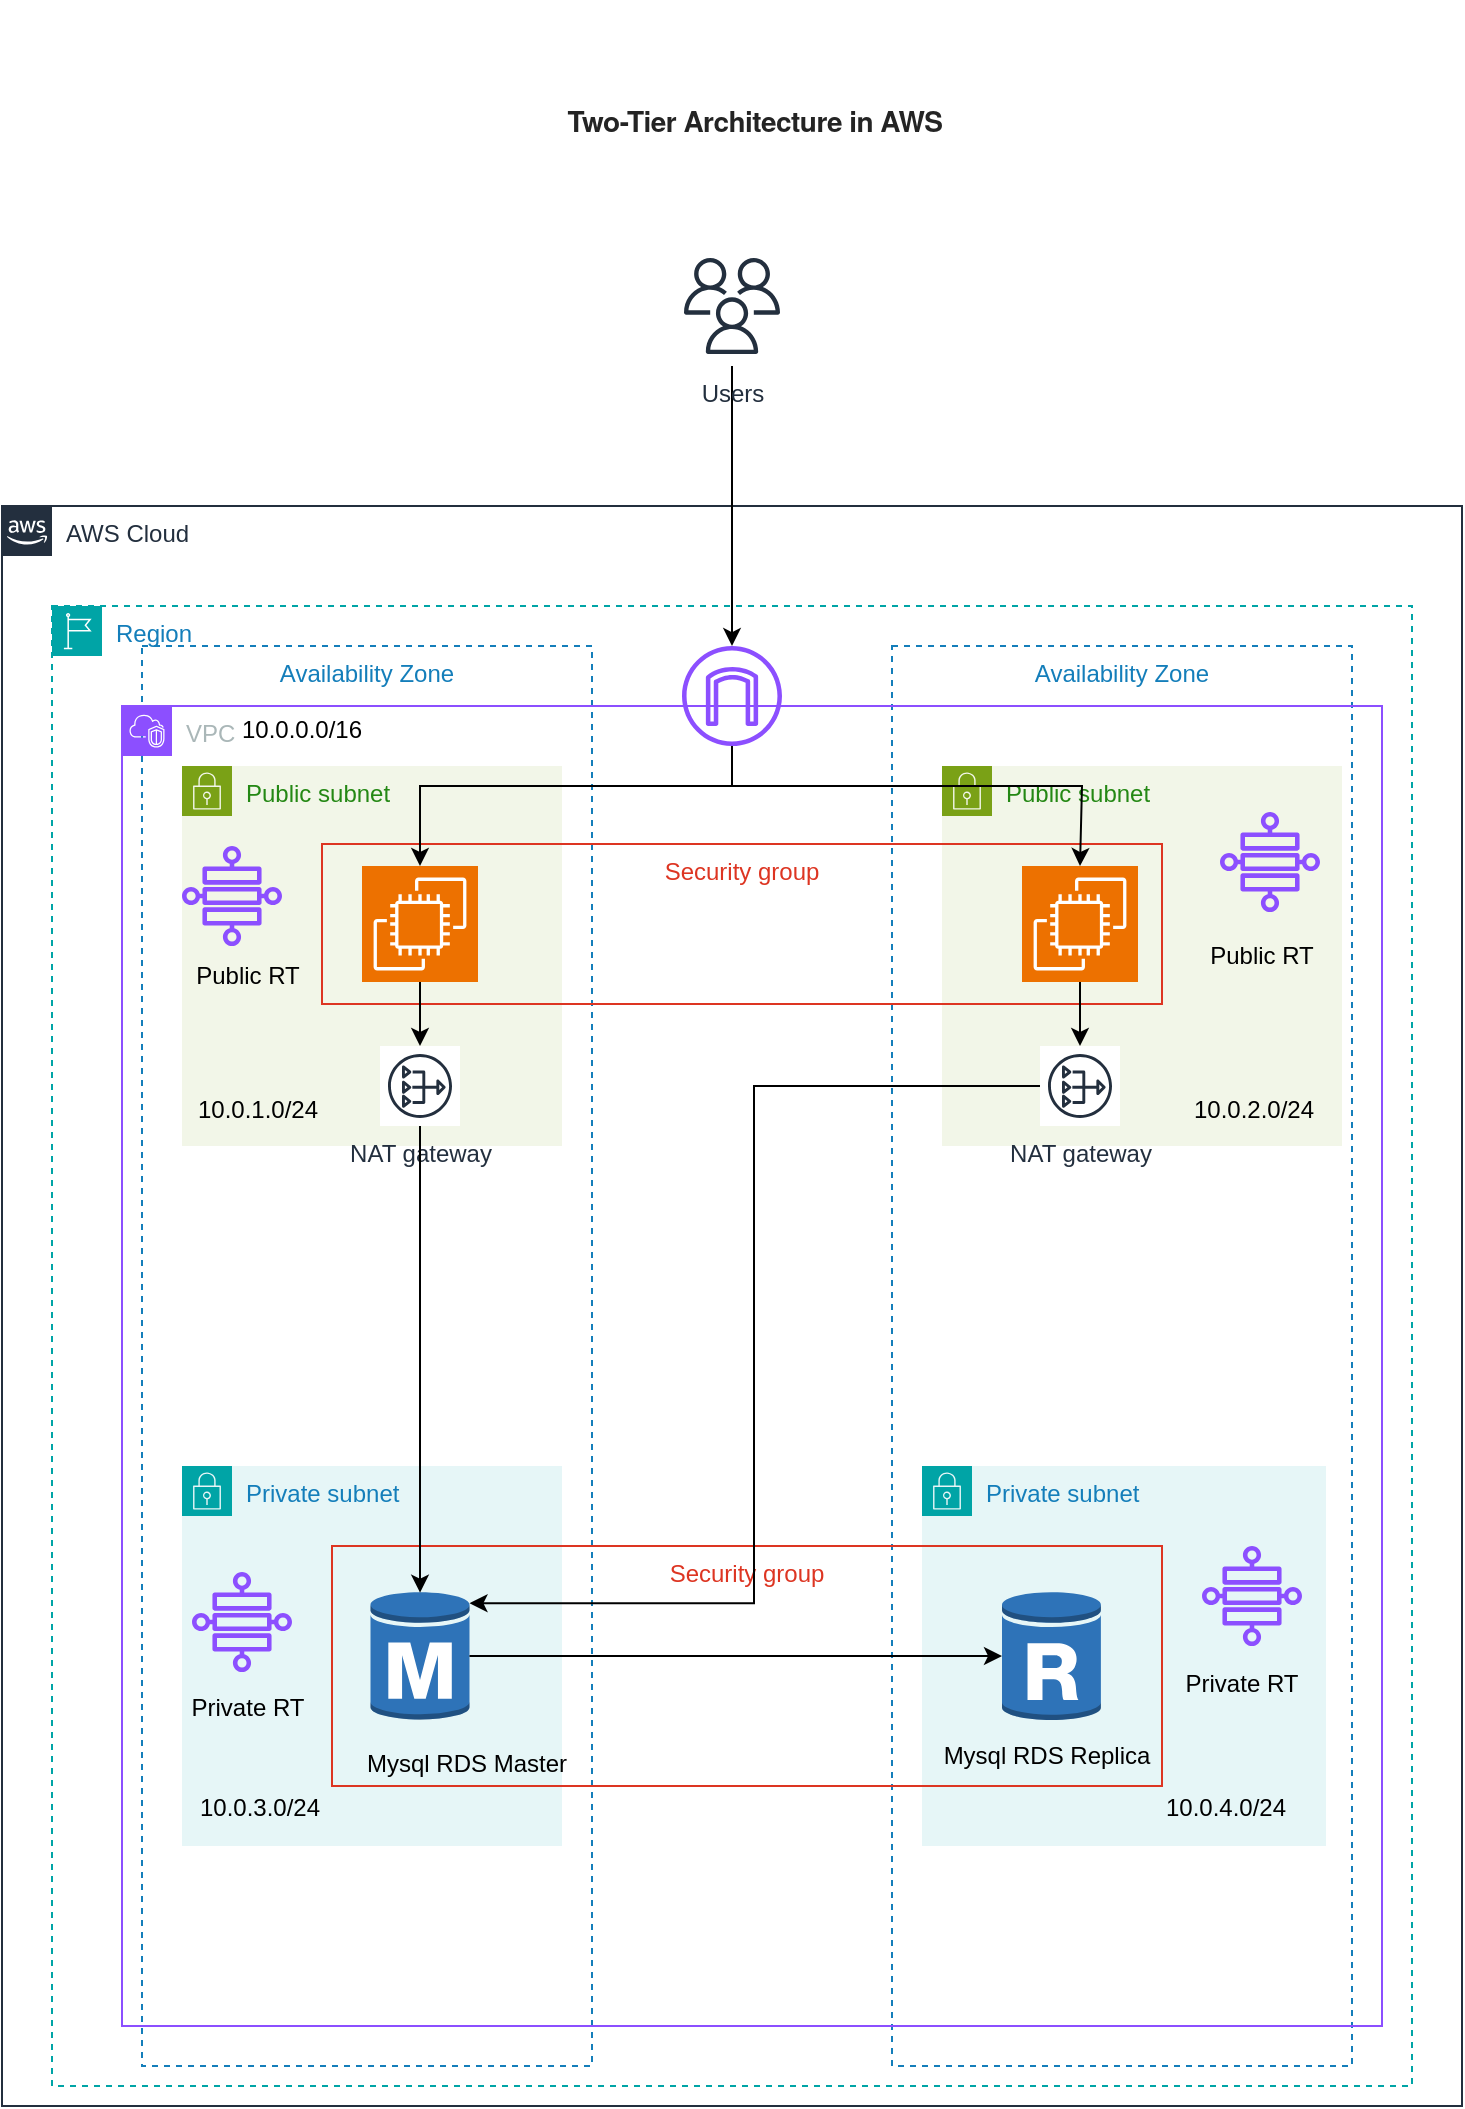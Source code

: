 <mxfile version="27.1.1">
  <diagram name="Page-1" id="qLuCCpbJN-aaw5hV-l8X">
    <mxGraphModel dx="1325" dy="1850" grid="0" gridSize="10" guides="1" tooltips="1" connect="1" arrows="1" fold="1" page="1" pageScale="1" pageWidth="850" pageHeight="1100" math="0" shadow="0">
      <root>
        <mxCell id="0" />
        <mxCell id="1" parent="0" />
        <mxCell id="K1gE3kfEb24jbkrRVwB1-1" value="AWS Cloud" style="points=[[0,0],[0.25,0],[0.5,0],[0.75,0],[1,0],[1,0.25],[1,0.5],[1,0.75],[1,1],[0.75,1],[0.5,1],[0.25,1],[0,1],[0,0.75],[0,0.5],[0,0.25]];outlineConnect=0;gradientColor=none;html=1;whiteSpace=wrap;fontSize=12;fontStyle=0;container=1;pointerEvents=0;collapsible=0;recursiveResize=0;shape=mxgraph.aws4.group;grIcon=mxgraph.aws4.group_aws_cloud_alt;strokeColor=#232F3E;fillColor=none;verticalAlign=top;align=left;spacingLeft=30;fontColor=#232F3E;dashed=0;" vertex="1" parent="1">
          <mxGeometry x="70" y="-820" width="730" height="800" as="geometry" />
        </mxCell>
        <mxCell id="K1gE3kfEb24jbkrRVwB1-2" value="Region" style="points=[[0,0],[0.25,0],[0.5,0],[0.75,0],[1,0],[1,0.25],[1,0.5],[1,0.75],[1,1],[0.75,1],[0.5,1],[0.25,1],[0,1],[0,0.75],[0,0.5],[0,0.25]];outlineConnect=0;gradientColor=none;html=1;whiteSpace=wrap;fontSize=12;fontStyle=0;container=1;pointerEvents=0;collapsible=0;recursiveResize=0;shape=mxgraph.aws4.group;grIcon=mxgraph.aws4.group_region;strokeColor=#00A4A6;fillColor=none;verticalAlign=top;align=left;spacingLeft=30;fontColor=#147EBA;dashed=1;" vertex="1" parent="K1gE3kfEb24jbkrRVwB1-1">
          <mxGeometry x="25" y="50" width="680" height="740" as="geometry" />
        </mxCell>
        <mxCell id="K1gE3kfEb24jbkrRVwB1-5" value="Availability Zone" style="fillColor=none;strokeColor=#147EBA;dashed=1;verticalAlign=top;fontStyle=0;fontColor=#147EBA;whiteSpace=wrap;html=1;" vertex="1" parent="K1gE3kfEb24jbkrRVwB1-2">
          <mxGeometry x="45" y="20" width="225" height="710" as="geometry" />
        </mxCell>
        <mxCell id="K1gE3kfEb24jbkrRVwB1-6" value="Availability Zone" style="fillColor=none;strokeColor=#147EBA;dashed=1;verticalAlign=top;fontStyle=0;fontColor=#147EBA;whiteSpace=wrap;html=1;" vertex="1" parent="K1gE3kfEb24jbkrRVwB1-2">
          <mxGeometry x="420" y="20" width="230" height="710" as="geometry" />
        </mxCell>
        <mxCell id="K1gE3kfEb24jbkrRVwB1-7" value="VPC" style="points=[[0,0],[0.25,0],[0.5,0],[0.75,0],[1,0],[1,0.25],[1,0.5],[1,0.75],[1,1],[0.75,1],[0.5,1],[0.25,1],[0,1],[0,0.75],[0,0.5],[0,0.25]];outlineConnect=0;gradientColor=none;html=1;whiteSpace=wrap;fontSize=12;fontStyle=0;container=1;pointerEvents=0;collapsible=0;recursiveResize=0;shape=mxgraph.aws4.group;grIcon=mxgraph.aws4.group_vpc2;strokeColor=#8C4FFF;fillColor=none;verticalAlign=top;align=left;spacingLeft=30;fontColor=#AAB7B8;dashed=0;" vertex="1" parent="K1gE3kfEb24jbkrRVwB1-2">
          <mxGeometry x="35" y="50" width="630" height="660" as="geometry" />
        </mxCell>
        <mxCell id="K1gE3kfEb24jbkrRVwB1-8" value="Public subnet" style="points=[[0,0],[0.25,0],[0.5,0],[0.75,0],[1,0],[1,0.25],[1,0.5],[1,0.75],[1,1],[0.75,1],[0.5,1],[0.25,1],[0,1],[0,0.75],[0,0.5],[0,0.25]];outlineConnect=0;gradientColor=none;html=1;whiteSpace=wrap;fontSize=12;fontStyle=0;container=1;pointerEvents=0;collapsible=0;recursiveResize=0;shape=mxgraph.aws4.group;grIcon=mxgraph.aws4.group_security_group;grStroke=0;strokeColor=#7AA116;fillColor=#F2F6E8;verticalAlign=top;align=left;spacingLeft=30;fontColor=#248814;dashed=0;" vertex="1" parent="K1gE3kfEb24jbkrRVwB1-7">
          <mxGeometry x="30" y="30" width="190" height="190" as="geometry" />
        </mxCell>
        <mxCell id="K1gE3kfEb24jbkrRVwB1-20" value="NAT gateway" style="sketch=0;outlineConnect=0;fontColor=#232F3E;gradientColor=none;strokeColor=#232F3E;fillColor=#ffffff;dashed=0;verticalLabelPosition=bottom;verticalAlign=top;align=center;html=1;fontSize=12;fontStyle=0;aspect=fixed;shape=mxgraph.aws4.resourceIcon;resIcon=mxgraph.aws4.nat_gateway;" vertex="1" parent="K1gE3kfEb24jbkrRVwB1-8">
          <mxGeometry x="99" y="140" width="40" height="40" as="geometry" />
        </mxCell>
        <mxCell id="K1gE3kfEb24jbkrRVwB1-23" value="" style="sketch=0;outlineConnect=0;fontColor=#232F3E;gradientColor=none;fillColor=#8C4FFF;strokeColor=none;dashed=0;verticalLabelPosition=bottom;verticalAlign=top;align=center;html=1;fontSize=12;fontStyle=0;aspect=fixed;pointerEvents=1;shape=mxgraph.aws4.cloud_wan_transit_gateway_route_table_attachment;" vertex="1" parent="K1gE3kfEb24jbkrRVwB1-8">
          <mxGeometry y="40" width="50" height="50" as="geometry" />
        </mxCell>
        <mxCell id="K1gE3kfEb24jbkrRVwB1-50" value="Public RT" style="text;html=1;align=center;verticalAlign=middle;whiteSpace=wrap;rounded=0;" vertex="1" parent="K1gE3kfEb24jbkrRVwB1-8">
          <mxGeometry x="3" y="90" width="60" height="30" as="geometry" />
        </mxCell>
        <mxCell id="K1gE3kfEb24jbkrRVwB1-52" value="10.0.1.0/24" style="text;html=1;align=center;verticalAlign=middle;whiteSpace=wrap;rounded=0;" vertex="1" parent="K1gE3kfEb24jbkrRVwB1-8">
          <mxGeometry x="8" y="157" width="60" height="30" as="geometry" />
        </mxCell>
        <mxCell id="K1gE3kfEb24jbkrRVwB1-9" value="Public subnet" style="points=[[0,0],[0.25,0],[0.5,0],[0.75,0],[1,0],[1,0.25],[1,0.5],[1,0.75],[1,1],[0.75,1],[0.5,1],[0.25,1],[0,1],[0,0.75],[0,0.5],[0,0.25]];outlineConnect=0;gradientColor=none;html=1;whiteSpace=wrap;fontSize=12;fontStyle=0;container=1;pointerEvents=0;collapsible=0;recursiveResize=0;shape=mxgraph.aws4.group;grIcon=mxgraph.aws4.group_security_group;grStroke=0;strokeColor=#7AA116;fillColor=#F2F6E8;verticalAlign=top;align=left;spacingLeft=30;fontColor=#248814;dashed=0;" vertex="1" parent="K1gE3kfEb24jbkrRVwB1-7">
          <mxGeometry x="410" y="30" width="200" height="190" as="geometry" />
        </mxCell>
        <mxCell id="K1gE3kfEb24jbkrRVwB1-24" value="" style="sketch=0;outlineConnect=0;fontColor=#232F3E;gradientColor=none;fillColor=#8C4FFF;strokeColor=none;dashed=0;verticalLabelPosition=bottom;verticalAlign=top;align=center;html=1;fontSize=12;fontStyle=0;aspect=fixed;pointerEvents=1;shape=mxgraph.aws4.cloud_wan_transit_gateway_route_table_attachment;" vertex="1" parent="K1gE3kfEb24jbkrRVwB1-9">
          <mxGeometry x="139" y="23" width="50" height="50" as="geometry" />
        </mxCell>
        <mxCell id="K1gE3kfEb24jbkrRVwB1-51" value="Public RT" style="text;html=1;align=center;verticalAlign=middle;whiteSpace=wrap;rounded=0;" vertex="1" parent="K1gE3kfEb24jbkrRVwB1-9">
          <mxGeometry x="130" y="80" width="60" height="30" as="geometry" />
        </mxCell>
        <mxCell id="K1gE3kfEb24jbkrRVwB1-53" value="10.0.2.0/24" style="text;html=1;align=center;verticalAlign=middle;whiteSpace=wrap;rounded=0;" vertex="1" parent="K1gE3kfEb24jbkrRVwB1-9">
          <mxGeometry x="126" y="157" width="60" height="30" as="geometry" />
        </mxCell>
        <mxCell id="K1gE3kfEb24jbkrRVwB1-10" value="Private subnet" style="points=[[0,0],[0.25,0],[0.5,0],[0.75,0],[1,0],[1,0.25],[1,0.5],[1,0.75],[1,1],[0.75,1],[0.5,1],[0.25,1],[0,1],[0,0.75],[0,0.5],[0,0.25]];outlineConnect=0;gradientColor=none;html=1;whiteSpace=wrap;fontSize=12;fontStyle=0;container=1;pointerEvents=0;collapsible=0;recursiveResize=0;shape=mxgraph.aws4.group;grIcon=mxgraph.aws4.group_security_group;grStroke=0;strokeColor=#00A4A6;fillColor=#E6F6F7;verticalAlign=top;align=left;spacingLeft=30;fontColor=#147EBA;dashed=0;" vertex="1" parent="K1gE3kfEb24jbkrRVwB1-7">
          <mxGeometry x="30" y="380" width="190" height="190" as="geometry" />
        </mxCell>
        <mxCell id="K1gE3kfEb24jbkrRVwB1-56" value="Private RT" style="text;html=1;align=center;verticalAlign=middle;whiteSpace=wrap;rounded=0;" vertex="1" parent="K1gE3kfEb24jbkrRVwB1-10">
          <mxGeometry x="3" y="106" width="60" height="30" as="geometry" />
        </mxCell>
        <mxCell id="K1gE3kfEb24jbkrRVwB1-11" value="Private subnet" style="points=[[0,0],[0.25,0],[0.5,0],[0.75,0],[1,0],[1,0.25],[1,0.5],[1,0.75],[1,1],[0.75,1],[0.5,1],[0.25,1],[0,1],[0,0.75],[0,0.5],[0,0.25]];outlineConnect=0;gradientColor=none;html=1;whiteSpace=wrap;fontSize=12;fontStyle=0;container=1;pointerEvents=0;collapsible=0;recursiveResize=0;shape=mxgraph.aws4.group;grIcon=mxgraph.aws4.group_security_group;grStroke=0;strokeColor=#00A4A6;fillColor=#E6F6F7;verticalAlign=top;align=left;spacingLeft=30;fontColor=#147EBA;dashed=0;" vertex="1" parent="K1gE3kfEb24jbkrRVwB1-7">
          <mxGeometry x="400" y="380" width="202" height="190" as="geometry" />
        </mxCell>
        <mxCell id="K1gE3kfEb24jbkrRVwB1-26" value="" style="sketch=0;outlineConnect=0;fontColor=#232F3E;gradientColor=none;fillColor=#8C4FFF;strokeColor=none;dashed=0;verticalLabelPosition=bottom;verticalAlign=top;align=center;html=1;fontSize=12;fontStyle=0;aspect=fixed;pointerEvents=1;shape=mxgraph.aws4.cloud_wan_transit_gateway_route_table_attachment;" vertex="1" parent="K1gE3kfEb24jbkrRVwB1-11">
          <mxGeometry x="140" y="40" width="50" height="50" as="geometry" />
        </mxCell>
        <mxCell id="K1gE3kfEb24jbkrRVwB1-55" value="10.0.4.0/24" style="text;html=1;align=center;verticalAlign=middle;whiteSpace=wrap;rounded=0;" vertex="1" parent="K1gE3kfEb24jbkrRVwB1-11">
          <mxGeometry x="122" y="156" width="60" height="30" as="geometry" />
        </mxCell>
        <mxCell id="K1gE3kfEb24jbkrRVwB1-12" value="" style="sketch=0;outlineConnect=0;fontColor=#232F3E;gradientColor=none;fillColor=#8C4FFF;strokeColor=none;dashed=0;verticalLabelPosition=bottom;verticalAlign=top;align=center;html=1;fontSize=12;fontStyle=0;aspect=fixed;pointerEvents=1;shape=mxgraph.aws4.internet_gateway;" vertex="1" parent="K1gE3kfEb24jbkrRVwB1-7">
          <mxGeometry x="280" y="-30" width="50" height="50" as="geometry" />
        </mxCell>
        <mxCell id="K1gE3kfEb24jbkrRVwB1-28" value="Security group" style="fillColor=none;strokeColor=#DD3522;verticalAlign=top;fontStyle=0;fontColor=#DD3522;whiteSpace=wrap;html=1;" vertex="1" parent="K1gE3kfEb24jbkrRVwB1-7">
          <mxGeometry x="100" y="69" width="420" height="80" as="geometry" />
        </mxCell>
        <mxCell id="K1gE3kfEb24jbkrRVwB1-39" style="edgeStyle=orthogonalEdgeStyle;rounded=0;orthogonalLoop=1;jettySize=auto;html=1;" edge="1" parent="K1gE3kfEb24jbkrRVwB1-7" source="K1gE3kfEb24jbkrRVwB1-29" target="K1gE3kfEb24jbkrRVwB1-20">
          <mxGeometry relative="1" as="geometry" />
        </mxCell>
        <mxCell id="K1gE3kfEb24jbkrRVwB1-29" value="" style="sketch=0;points=[[0,0,0],[0.25,0,0],[0.5,0,0],[0.75,0,0],[1,0,0],[0,1,0],[0.25,1,0],[0.5,1,0],[0.75,1,0],[1,1,0],[0,0.25,0],[0,0.5,0],[0,0.75,0],[1,0.25,0],[1,0.5,0],[1,0.75,0]];outlineConnect=0;fontColor=#232F3E;fillColor=#ED7100;strokeColor=#ffffff;dashed=0;verticalLabelPosition=bottom;verticalAlign=top;align=center;html=1;fontSize=12;fontStyle=0;aspect=fixed;shape=mxgraph.aws4.resourceIcon;resIcon=mxgraph.aws4.ec2;" vertex="1" parent="K1gE3kfEb24jbkrRVwB1-7">
          <mxGeometry x="120" y="80" width="58" height="58" as="geometry" />
        </mxCell>
        <mxCell id="K1gE3kfEb24jbkrRVwB1-31" value="" style="sketch=0;points=[[0,0,0],[0.25,0,0],[0.5,0,0],[0.75,0,0],[1,0,0],[0,1,0],[0.25,1,0],[0.5,1,0],[0.75,1,0],[1,1,0],[0,0.25,0],[0,0.5,0],[0,0.75,0],[1,0.25,0],[1,0.5,0],[1,0.75,0]];outlineConnect=0;fontColor=#232F3E;fillColor=#ED7100;strokeColor=#ffffff;dashed=0;verticalLabelPosition=bottom;verticalAlign=top;align=center;html=1;fontSize=12;fontStyle=0;aspect=fixed;shape=mxgraph.aws4.resourceIcon;resIcon=mxgraph.aws4.ec2;" vertex="1" parent="K1gE3kfEb24jbkrRVwB1-7">
          <mxGeometry x="450" y="80" width="58" height="58" as="geometry" />
        </mxCell>
        <mxCell id="K1gE3kfEb24jbkrRVwB1-35" style="edgeStyle=orthogonalEdgeStyle;rounded=0;orthogonalLoop=1;jettySize=auto;html=1;entryX=0.5;entryY=0;entryDx=0;entryDy=0;entryPerimeter=0;" edge="1" parent="K1gE3kfEb24jbkrRVwB1-7" source="K1gE3kfEb24jbkrRVwB1-12" target="K1gE3kfEb24jbkrRVwB1-29">
          <mxGeometry relative="1" as="geometry">
            <Array as="points">
              <mxPoint x="305" y="40" />
              <mxPoint x="149" y="40" />
            </Array>
          </mxGeometry>
        </mxCell>
        <mxCell id="K1gE3kfEb24jbkrRVwB1-27" value="Security group" style="fillColor=none;strokeColor=#DD3522;verticalAlign=top;fontStyle=0;fontColor=#DD3522;whiteSpace=wrap;html=1;" vertex="1" parent="K1gE3kfEb24jbkrRVwB1-7">
          <mxGeometry x="105" y="420" width="415" height="120" as="geometry" />
        </mxCell>
        <mxCell id="K1gE3kfEb24jbkrRVwB1-18" value="" style="outlineConnect=0;dashed=0;verticalLabelPosition=bottom;verticalAlign=top;align=center;html=1;shape=mxgraph.aws3.rds_db_instance;fillColor=#2E73B8;gradientColor=none;" vertex="1" parent="K1gE3kfEb24jbkrRVwB1-7">
          <mxGeometry x="124.25" y="442" width="49.5" height="66" as="geometry" />
        </mxCell>
        <mxCell id="K1gE3kfEb24jbkrRVwB1-41" style="edgeStyle=orthogonalEdgeStyle;rounded=0;orthogonalLoop=1;jettySize=auto;html=1;entryX=0.5;entryY=0.02;entryDx=0;entryDy=0;entryPerimeter=0;" edge="1" parent="K1gE3kfEb24jbkrRVwB1-7" source="K1gE3kfEb24jbkrRVwB1-20" target="K1gE3kfEb24jbkrRVwB1-18">
          <mxGeometry relative="1" as="geometry" />
        </mxCell>
        <mxCell id="K1gE3kfEb24jbkrRVwB1-49" value="10.0.0.0/16" style="text;html=1;align=center;verticalAlign=middle;whiteSpace=wrap;rounded=0;" vertex="1" parent="K1gE3kfEb24jbkrRVwB1-7">
          <mxGeometry x="60" y="-3" width="60" height="30" as="geometry" />
        </mxCell>
        <mxCell id="K1gE3kfEb24jbkrRVwB1-59" value="Mysql RDS Master" style="text;html=1;align=center;verticalAlign=middle;whiteSpace=wrap;rounded=0;" vertex="1" parent="K1gE3kfEb24jbkrRVwB1-7">
          <mxGeometry x="119" y="514" width="107" height="30" as="geometry" />
        </mxCell>
        <mxCell id="K1gE3kfEb24jbkrRVwB1-60" value="Mysql RDS Replica" style="text;html=1;align=center;verticalAlign=middle;whiteSpace=wrap;rounded=0;" vertex="1" parent="K1gE3kfEb24jbkrRVwB1-7">
          <mxGeometry x="408" y="510" width="109" height="30" as="geometry" />
        </mxCell>
        <mxCell id="K1gE3kfEb24jbkrRVwB1-19" value="" style="outlineConnect=0;dashed=0;verticalLabelPosition=bottom;verticalAlign=top;align=center;html=1;shape=mxgraph.aws3.rds_db_instance_read_replica;fillColor=#2E73B8;gradientColor=none;" vertex="1" parent="K1gE3kfEb24jbkrRVwB1-2">
          <mxGeometry x="475" y="492" width="49.5" height="66" as="geometry" />
        </mxCell>
        <mxCell id="K1gE3kfEb24jbkrRVwB1-21" value="NAT gateway" style="sketch=0;outlineConnect=0;fontColor=#232F3E;gradientColor=none;strokeColor=#232F3E;fillColor=#ffffff;dashed=0;verticalLabelPosition=bottom;verticalAlign=top;align=center;html=1;fontSize=12;fontStyle=0;aspect=fixed;shape=mxgraph.aws4.resourceIcon;resIcon=mxgraph.aws4.nat_gateway;" vertex="1" parent="K1gE3kfEb24jbkrRVwB1-2">
          <mxGeometry x="494" y="220" width="40" height="40" as="geometry" />
        </mxCell>
        <mxCell id="K1gE3kfEb24jbkrRVwB1-38" style="edgeStyle=orthogonalEdgeStyle;rounded=0;orthogonalLoop=1;jettySize=auto;html=1;" edge="1" parent="K1gE3kfEb24jbkrRVwB1-2" source="K1gE3kfEb24jbkrRVwB1-31" target="K1gE3kfEb24jbkrRVwB1-21">
          <mxGeometry relative="1" as="geometry" />
        </mxCell>
        <mxCell id="K1gE3kfEb24jbkrRVwB1-45" style="edgeStyle=orthogonalEdgeStyle;rounded=0;orthogonalLoop=1;jettySize=auto;html=1;entryX=1;entryY=0.1;entryDx=0;entryDy=0;entryPerimeter=0;" edge="1" parent="K1gE3kfEb24jbkrRVwB1-2" source="K1gE3kfEb24jbkrRVwB1-21" target="K1gE3kfEb24jbkrRVwB1-18">
          <mxGeometry relative="1" as="geometry">
            <Array as="points">
              <mxPoint x="351" y="240" />
              <mxPoint x="351" y="499" />
            </Array>
          </mxGeometry>
        </mxCell>
        <mxCell id="K1gE3kfEb24jbkrRVwB1-46" style="edgeStyle=orthogonalEdgeStyle;rounded=0;orthogonalLoop=1;jettySize=auto;html=1;" edge="1" parent="K1gE3kfEb24jbkrRVwB1-2" source="K1gE3kfEb24jbkrRVwB1-18" target="K1gE3kfEb24jbkrRVwB1-19">
          <mxGeometry relative="1" as="geometry" />
        </mxCell>
        <mxCell id="K1gE3kfEb24jbkrRVwB1-25" value="" style="sketch=0;outlineConnect=0;fontColor=#232F3E;gradientColor=none;fillColor=#8C4FFF;strokeColor=none;dashed=0;verticalLabelPosition=bottom;verticalAlign=top;align=center;html=1;fontSize=12;fontStyle=0;aspect=fixed;pointerEvents=1;shape=mxgraph.aws4.cloud_wan_transit_gateway_route_table_attachment;" vertex="1" parent="K1gE3kfEb24jbkrRVwB1-2">
          <mxGeometry x="70" y="483" width="50" height="50" as="geometry" />
        </mxCell>
        <mxCell id="K1gE3kfEb24jbkrRVwB1-54" value="10.0.3.0/24" style="text;html=1;align=center;verticalAlign=middle;whiteSpace=wrap;rounded=0;" vertex="1" parent="K1gE3kfEb24jbkrRVwB1-2">
          <mxGeometry x="74" y="586" width="60" height="30" as="geometry" />
        </mxCell>
        <mxCell id="K1gE3kfEb24jbkrRVwB1-57" value="Private RT" style="text;html=1;align=center;verticalAlign=middle;whiteSpace=wrap;rounded=0;" vertex="1" parent="K1gE3kfEb24jbkrRVwB1-2">
          <mxGeometry x="565" y="524" width="60" height="30" as="geometry" />
        </mxCell>
        <mxCell id="K1gE3kfEb24jbkrRVwB1-34" style="edgeStyle=orthogonalEdgeStyle;rounded=0;orthogonalLoop=1;jettySize=auto;html=1;" edge="1" parent="1" source="K1gE3kfEb24jbkrRVwB1-32" target="K1gE3kfEb24jbkrRVwB1-12">
          <mxGeometry relative="1" as="geometry" />
        </mxCell>
        <mxCell id="K1gE3kfEb24jbkrRVwB1-32" value="Users" style="sketch=0;outlineConnect=0;fontColor=#232F3E;gradientColor=none;strokeColor=#232F3E;fillColor=#ffffff;dashed=0;verticalLabelPosition=bottom;verticalAlign=top;align=center;html=1;fontSize=12;fontStyle=0;aspect=fixed;shape=mxgraph.aws4.resourceIcon;resIcon=mxgraph.aws4.users;" vertex="1" parent="1">
          <mxGeometry x="405" y="-950" width="60" height="60" as="geometry" />
        </mxCell>
        <mxCell id="K1gE3kfEb24jbkrRVwB1-36" value="" style="endArrow=classic;html=1;rounded=0;entryX=0.5;entryY=0;entryDx=0;entryDy=0;entryPerimeter=0;" edge="1" parent="1" target="K1gE3kfEb24jbkrRVwB1-31">
          <mxGeometry width="50" height="50" relative="1" as="geometry">
            <mxPoint x="420" y="-680" as="sourcePoint" />
            <mxPoint x="470" y="-790" as="targetPoint" />
            <Array as="points">
              <mxPoint x="610" y="-680" />
            </Array>
          </mxGeometry>
        </mxCell>
        <mxCell id="K1gE3kfEb24jbkrRVwB1-47" value="&lt;h1 style=&quot;box-sizing: inherit; margin: 1.19em 0px 32px; font-family: sohne, &amp;quot;Helvetica Neue&amp;quot;, Helvetica, Arial, sans-serif; color: rgb(36, 36, 36); line-height: 52px; letter-spacing: -0.011em; text-align: start; background-color: rgb(255, 255, 255);&quot; data-selectable-paragraph=&quot;&quot; data-testid=&quot;storyTitle&quot; class=&quot;pw-post-title gu gv gw bf gx gy gz ha hb hc hd he hf hg hh hi hj hk hl hm hn ho hp hq hr hs ht hu hv hw bk&quot; id=&quot;d9da&quot;&gt;&lt;font style=&quot;font-size: 14px;&quot;&gt;Two-Tier Architecture in AWS&lt;/font&gt;&lt;/h1&gt;" style="text;html=1;align=center;verticalAlign=middle;whiteSpace=wrap;rounded=0;" vertex="1" parent="1">
          <mxGeometry x="297" y="-1042" width="299" height="55" as="geometry" />
        </mxCell>
      </root>
    </mxGraphModel>
  </diagram>
</mxfile>
